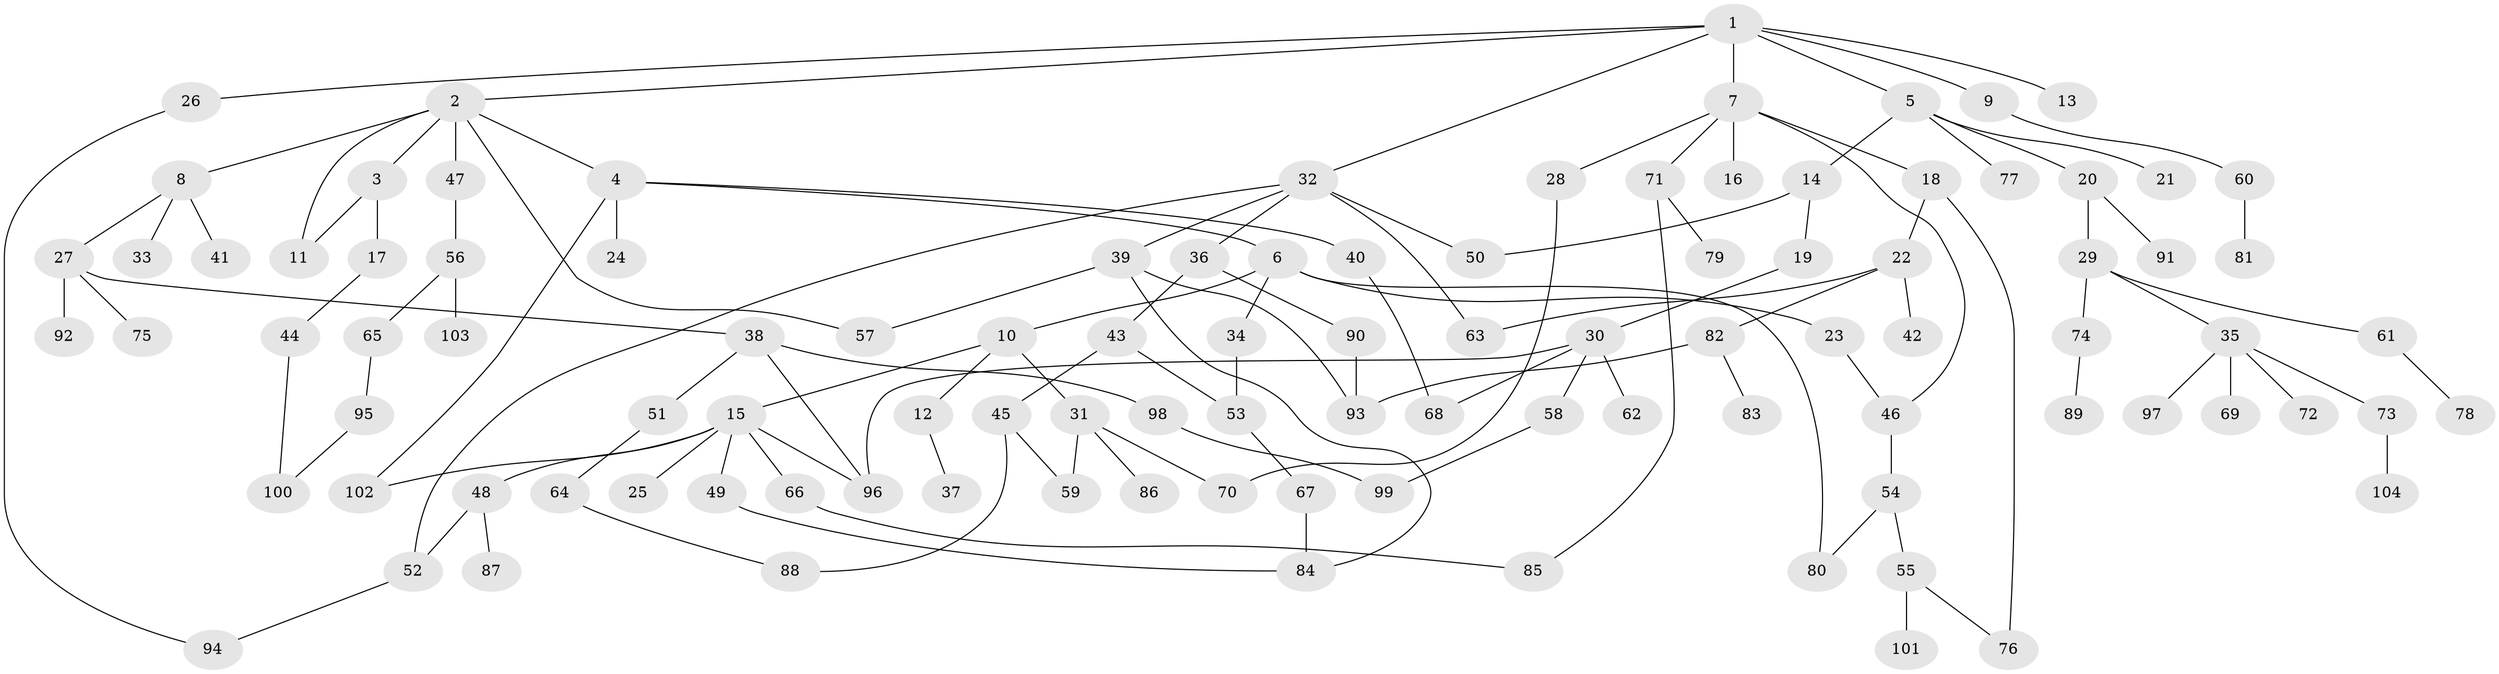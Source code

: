 // Generated by graph-tools (version 1.1) at 2025/10/02/27/25 16:10:52]
// undirected, 104 vertices, 127 edges
graph export_dot {
graph [start="1"]
  node [color=gray90,style=filled];
  1;
  2;
  3;
  4;
  5;
  6;
  7;
  8;
  9;
  10;
  11;
  12;
  13;
  14;
  15;
  16;
  17;
  18;
  19;
  20;
  21;
  22;
  23;
  24;
  25;
  26;
  27;
  28;
  29;
  30;
  31;
  32;
  33;
  34;
  35;
  36;
  37;
  38;
  39;
  40;
  41;
  42;
  43;
  44;
  45;
  46;
  47;
  48;
  49;
  50;
  51;
  52;
  53;
  54;
  55;
  56;
  57;
  58;
  59;
  60;
  61;
  62;
  63;
  64;
  65;
  66;
  67;
  68;
  69;
  70;
  71;
  72;
  73;
  74;
  75;
  76;
  77;
  78;
  79;
  80;
  81;
  82;
  83;
  84;
  85;
  86;
  87;
  88;
  89;
  90;
  91;
  92;
  93;
  94;
  95;
  96;
  97;
  98;
  99;
  100;
  101;
  102;
  103;
  104;
  1 -- 2;
  1 -- 5;
  1 -- 7;
  1 -- 9;
  1 -- 13;
  1 -- 26;
  1 -- 32;
  2 -- 3;
  2 -- 4;
  2 -- 8;
  2 -- 11;
  2 -- 47;
  2 -- 57;
  3 -- 17;
  3 -- 11;
  4 -- 6;
  4 -- 24;
  4 -- 40;
  4 -- 102;
  5 -- 14;
  5 -- 20;
  5 -- 21;
  5 -- 77;
  6 -- 10;
  6 -- 23;
  6 -- 34;
  6 -- 80;
  7 -- 16;
  7 -- 18;
  7 -- 28;
  7 -- 46;
  7 -- 71;
  8 -- 27;
  8 -- 33;
  8 -- 41;
  9 -- 60;
  10 -- 12;
  10 -- 15;
  10 -- 31;
  12 -- 37;
  14 -- 19;
  14 -- 50;
  15 -- 25;
  15 -- 48;
  15 -- 49;
  15 -- 66;
  15 -- 96;
  15 -- 102;
  17 -- 44;
  18 -- 22;
  18 -- 76;
  19 -- 30;
  20 -- 29;
  20 -- 91;
  22 -- 42;
  22 -- 63;
  22 -- 82;
  23 -- 46;
  26 -- 94;
  27 -- 38;
  27 -- 75;
  27 -- 92;
  28 -- 70;
  29 -- 35;
  29 -- 61;
  29 -- 74;
  30 -- 58;
  30 -- 62;
  30 -- 68;
  30 -- 96;
  31 -- 86;
  31 -- 59;
  31 -- 70;
  32 -- 36;
  32 -- 39;
  32 -- 50;
  32 -- 52;
  32 -- 63;
  34 -- 53;
  35 -- 69;
  35 -- 72;
  35 -- 73;
  35 -- 97;
  36 -- 43;
  36 -- 90;
  38 -- 51;
  38 -- 98;
  38 -- 96;
  39 -- 57;
  39 -- 84;
  39 -- 93;
  40 -- 68;
  43 -- 45;
  43 -- 53;
  44 -- 100;
  45 -- 59;
  45 -- 88;
  46 -- 54;
  47 -- 56;
  48 -- 52;
  48 -- 87;
  49 -- 84;
  51 -- 64;
  52 -- 94;
  53 -- 67;
  54 -- 55;
  54 -- 80;
  55 -- 101;
  55 -- 76;
  56 -- 65;
  56 -- 103;
  58 -- 99;
  60 -- 81;
  61 -- 78;
  64 -- 88;
  65 -- 95;
  66 -- 85;
  67 -- 84;
  71 -- 79;
  71 -- 85;
  73 -- 104;
  74 -- 89;
  82 -- 83;
  82 -- 93;
  90 -- 93;
  95 -- 100;
  98 -- 99;
}
